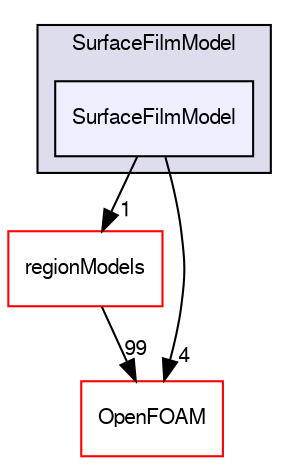 digraph "src/lagrangian/intermediate/submodels/Kinematic/SurfaceFilmModel/SurfaceFilmModel" {
  bgcolor=transparent;
  compound=true
  node [ fontsize="10", fontname="FreeSans"];
  edge [ labelfontsize="10", labelfontname="FreeSans"];
  subgraph clusterdir_61f31c0882508a16d1a835320fc3ef77 {
    graph [ bgcolor="#ddddee", pencolor="black", label="SurfaceFilmModel" fontname="FreeSans", fontsize="10", URL="dir_61f31c0882508a16d1a835320fc3ef77.html"]
  dir_9251fc38330bb3ea9023962da3b28e23 [shape=box, label="SurfaceFilmModel", style="filled", fillcolor="#eeeeff", pencolor="black", URL="dir_9251fc38330bb3ea9023962da3b28e23.html"];
  }
  dir_1cee61ac5e24023b73c87e3e265bd2be [shape=box label="regionModels" color="red" URL="dir_1cee61ac5e24023b73c87e3e265bd2be.html"];
  dir_c5473ff19b20e6ec4dfe5c310b3778a8 [shape=box label="OpenFOAM" color="red" URL="dir_c5473ff19b20e6ec4dfe5c310b3778a8.html"];
  dir_9251fc38330bb3ea9023962da3b28e23->dir_1cee61ac5e24023b73c87e3e265bd2be [headlabel="1", labeldistance=1.5 headhref="dir_001396_000588.html"];
  dir_9251fc38330bb3ea9023962da3b28e23->dir_c5473ff19b20e6ec4dfe5c310b3778a8 [headlabel="4", labeldistance=1.5 headhref="dir_001396_001732.html"];
  dir_1cee61ac5e24023b73c87e3e265bd2be->dir_c5473ff19b20e6ec4dfe5c310b3778a8 [headlabel="99", labeldistance=1.5 headhref="dir_000588_001732.html"];
}
